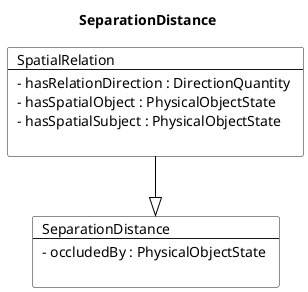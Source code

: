@startuml
Title SeparationDistance 

Card SeparationDistance #fff [
SeparationDistance
----
- occludedBy : PhysicalObjectState 

]
Card SpatialRelation #fff [
SpatialRelation
----
- hasRelationDirection : DirectionQuantity 
- hasSpatialObject : PhysicalObjectState 
- hasSpatialSubject : PhysicalObjectState 

]
SpatialRelation --|> SeparationDistance  #000 
@enduml
